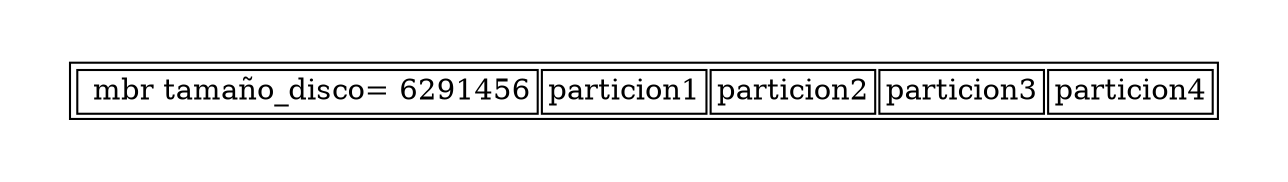 digraph G { 
ordering = out 
forcelabels=true 
graph[ranksep=1,margin=0.3  ]; 
node [shape = plaintext];
 1 [ label = <<TABLE color = "black"> 
<TR>
<td > mbr tamaño_disco= 6291456</td>
<td >particion1</td>
<td >particion2</td>
<td >particion3</td>
<td >particion4</td>
</TR>
</TABLE>> dir =none color=white style =none]
}
